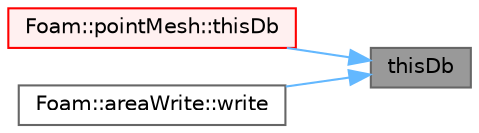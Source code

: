 digraph "thisDb"
{
 // LATEX_PDF_SIZE
  bgcolor="transparent";
  edge [fontname=Helvetica,fontsize=10,labelfontname=Helvetica,labelfontsize=10];
  node [fontname=Helvetica,fontsize=10,shape=box,height=0.2,width=0.4];
  rankdir="RL";
  Node1 [id="Node000001",label="thisDb",height=0.2,width=0.4,color="gray40", fillcolor="grey60", style="filled", fontcolor="black",tooltip=" "];
  Node1 -> Node2 [id="edge1_Node000001_Node000002",dir="back",color="steelblue1",style="solid",tooltip=" "];
  Node2 [id="Node000002",label="Foam::pointMesh::thisDb",height=0.2,width=0.4,color="red", fillcolor="#FFF0F0", style="filled",URL="$classFoam_1_1pointMesh.html#a9c2e1f43788e1e8608cbf7087668ad35",tooltip=" "];
  Node1 -> Node5 [id="edge2_Node000001_Node000005",dir="back",color="steelblue1",style="solid",tooltip=" "];
  Node5 [id="Node000005",label="Foam::areaWrite::write",height=0.2,width=0.4,color="grey40", fillcolor="white", style="filled",URL="$classFoam_1_1areaWrite.html#ae8f6374e29a250261b3979bbd6e5cb40",tooltip=" "];
}
